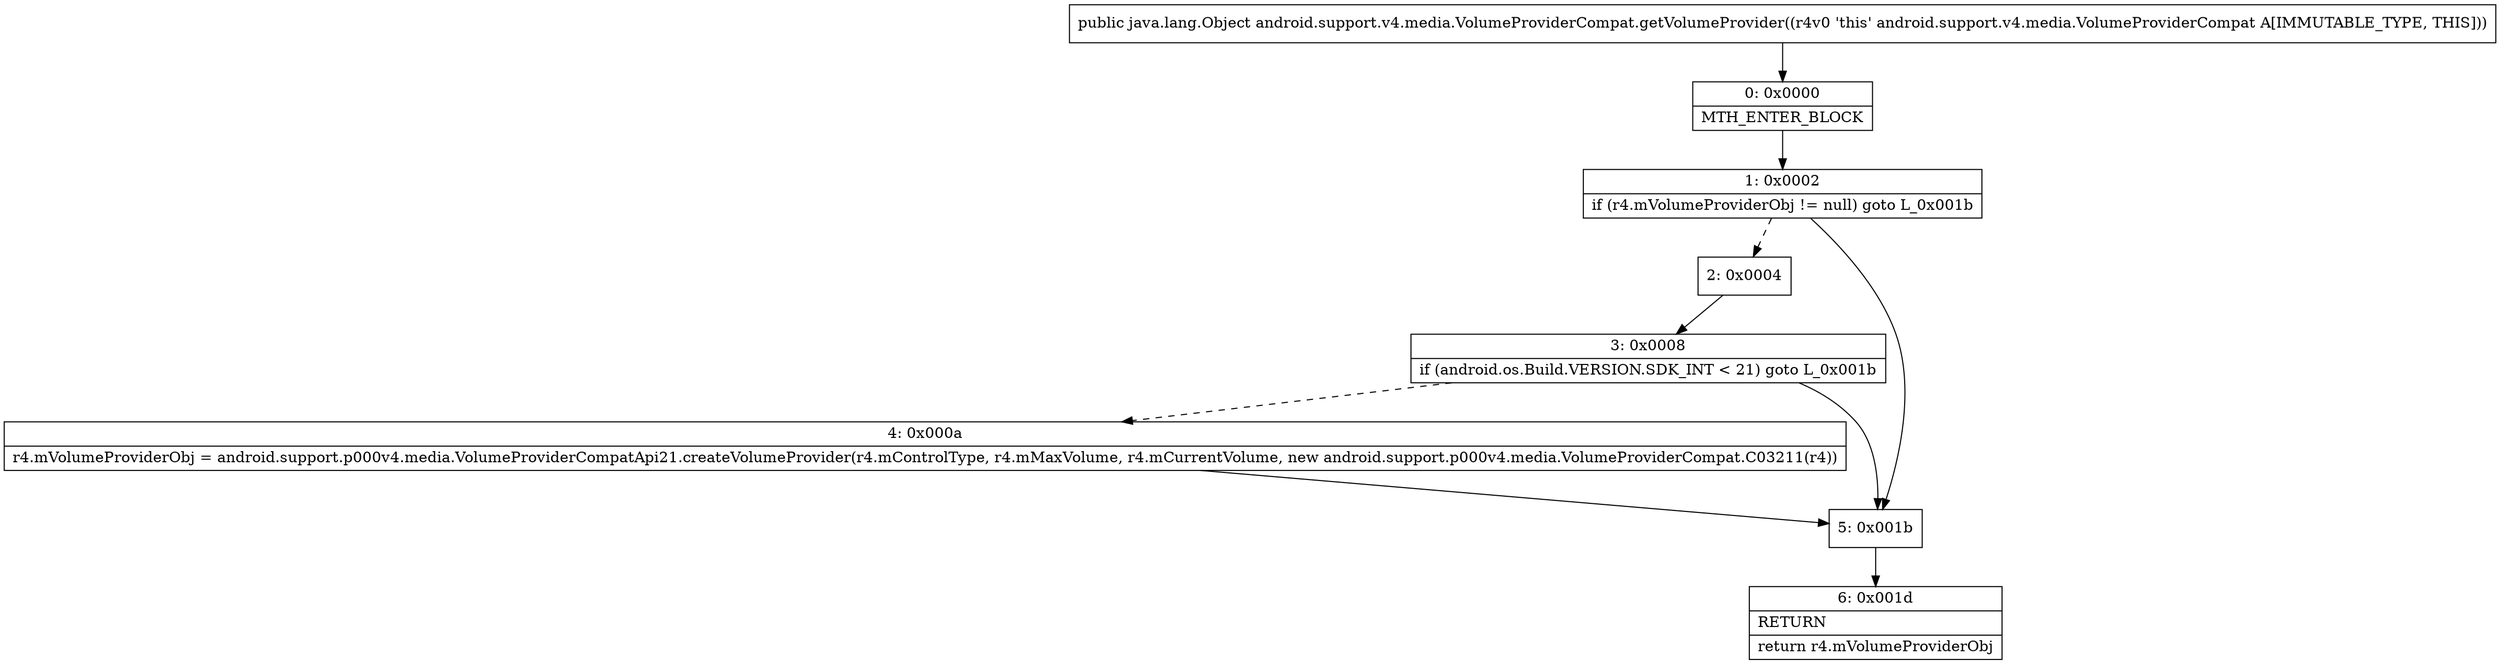 digraph "CFG forandroid.support.v4.media.VolumeProviderCompat.getVolumeProvider()Ljava\/lang\/Object;" {
Node_0 [shape=record,label="{0\:\ 0x0000|MTH_ENTER_BLOCK\l}"];
Node_1 [shape=record,label="{1\:\ 0x0002|if (r4.mVolumeProviderObj != null) goto L_0x001b\l}"];
Node_2 [shape=record,label="{2\:\ 0x0004}"];
Node_3 [shape=record,label="{3\:\ 0x0008|if (android.os.Build.VERSION.SDK_INT \< 21) goto L_0x001b\l}"];
Node_4 [shape=record,label="{4\:\ 0x000a|r4.mVolumeProviderObj = android.support.p000v4.media.VolumeProviderCompatApi21.createVolumeProvider(r4.mControlType, r4.mMaxVolume, r4.mCurrentVolume, new android.support.p000v4.media.VolumeProviderCompat.C03211(r4))\l}"];
Node_5 [shape=record,label="{5\:\ 0x001b}"];
Node_6 [shape=record,label="{6\:\ 0x001d|RETURN\l|return r4.mVolumeProviderObj\l}"];
MethodNode[shape=record,label="{public java.lang.Object android.support.v4.media.VolumeProviderCompat.getVolumeProvider((r4v0 'this' android.support.v4.media.VolumeProviderCompat A[IMMUTABLE_TYPE, THIS])) }"];
MethodNode -> Node_0;
Node_0 -> Node_1;
Node_1 -> Node_2[style=dashed];
Node_1 -> Node_5;
Node_2 -> Node_3;
Node_3 -> Node_4[style=dashed];
Node_3 -> Node_5;
Node_4 -> Node_5;
Node_5 -> Node_6;
}

